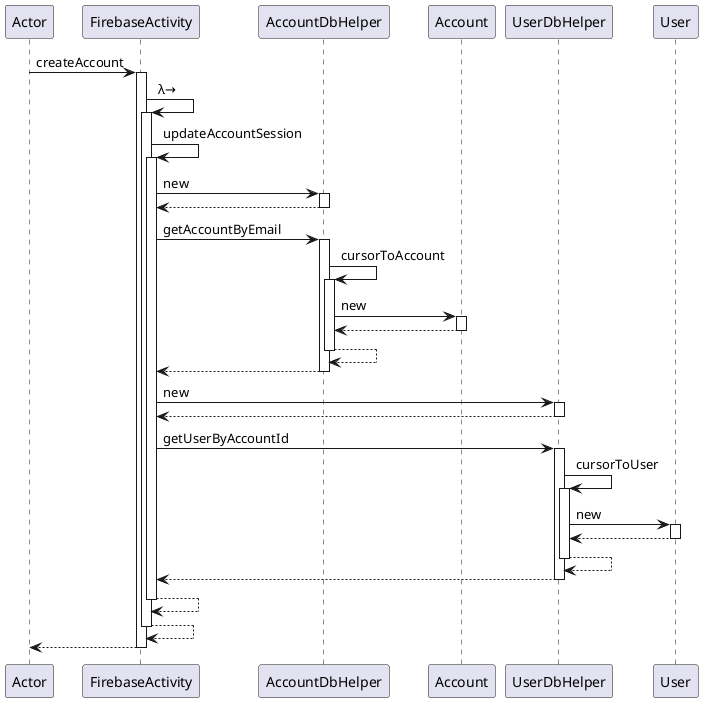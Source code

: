 @startuml
participant Actor
Actor -> FirebaseActivity : createAccount
activate FirebaseActivity
FirebaseActivity -> FirebaseActivity : λ→
activate FirebaseActivity
FirebaseActivity -> FirebaseActivity : updateAccountSession
activate FirebaseActivity
FirebaseActivity -> AccountDbHelper : new
activate AccountDbHelper
AccountDbHelper --> FirebaseActivity
deactivate AccountDbHelper
FirebaseActivity -> AccountDbHelper : getAccountByEmail
activate AccountDbHelper
AccountDbHelper -> AccountDbHelper : cursorToAccount
activate AccountDbHelper
AccountDbHelper -> Account : new
activate Account
Account --> AccountDbHelper
deactivate Account
AccountDbHelper --> AccountDbHelper
deactivate AccountDbHelper
AccountDbHelper --> FirebaseActivity
deactivate AccountDbHelper
FirebaseActivity -> UserDbHelper : new
activate UserDbHelper
UserDbHelper --> FirebaseActivity
deactivate UserDbHelper
FirebaseActivity -> UserDbHelper : getUserByAccountId
activate UserDbHelper
UserDbHelper -> UserDbHelper : cursorToUser
activate UserDbHelper
UserDbHelper -> User : new
activate User
User --> UserDbHelper
deactivate User
UserDbHelper --> UserDbHelper
deactivate UserDbHelper
UserDbHelper --> FirebaseActivity
deactivate UserDbHelper
FirebaseActivity --> FirebaseActivity
deactivate FirebaseActivity
FirebaseActivity --> FirebaseActivity
deactivate FirebaseActivity
return
@enduml